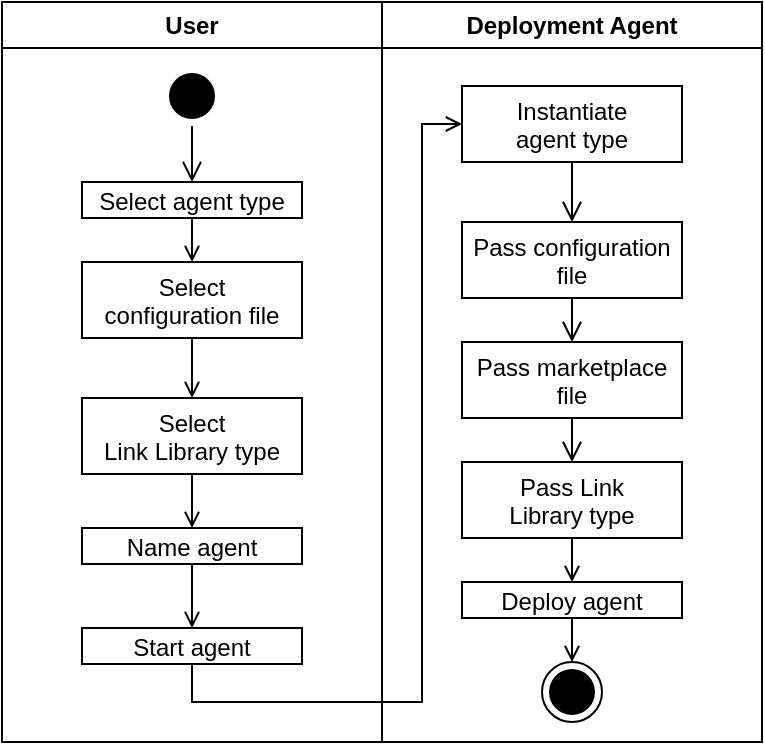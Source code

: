 <mxfile version="24.7.5">
  <diagram name="Page-1" id="e7e014a7-5840-1c2e-5031-d8a46d1fe8dd">
    <mxGraphModel dx="546" dy="819" grid="1" gridSize="10" guides="1" tooltips="1" connect="1" arrows="1" fold="1" page="1" pageScale="1" pageWidth="1169" pageHeight="826" background="none" math="0" shadow="0">
      <root>
        <mxCell id="0" />
        <mxCell id="1" parent="0" />
        <mxCell id="2" value="User" style="swimlane;whiteSpace=wrap;movable=1;resizable=1;rotatable=1;deletable=1;editable=1;locked=0;connectable=1;" parent="1" vertex="1">
          <mxGeometry x="40" y="40" width="190" height="370" as="geometry">
            <mxRectangle x="164.5" y="128" width="70" height="30" as="alternateBounds" />
          </mxGeometry>
        </mxCell>
        <mxCell id="5" value="" style="ellipse;shape=startState;fillColor=#000000;strokeColor=default;" parent="2" vertex="1">
          <mxGeometry x="80" y="32" width="30" height="30" as="geometry" />
        </mxCell>
        <mxCell id="6" value="" style="edgeStyle=elbowEdgeStyle;elbow=horizontal;verticalAlign=bottom;endArrow=open;endSize=8;strokeColor=default;endFill=1;rounded=0;entryX=0.5;entryY=0;entryDx=0;entryDy=0;exitX=0.5;exitY=1;exitDx=0;exitDy=0;" parent="2" source="5" target="8" edge="1">
          <mxGeometry x="100" y="40" as="geometry">
            <mxPoint x="95" y="82" as="targetPoint" />
          </mxGeometry>
        </mxCell>
        <mxCell id="8" value="Select agent type" style="" parent="2" vertex="1">
          <mxGeometry x="40" y="90" width="110" height="18" as="geometry" />
        </mxCell>
        <mxCell id="11" value="" style="endArrow=open;strokeColor=default;endFill=1;rounded=0;entryX=0.5;entryY=0;entryDx=0;entryDy=0;" parent="2" source="8" target="eL9iIxsxxshVKPqE0q5u-31" edge="1">
          <mxGeometry relative="1" as="geometry">
            <mxPoint x="135" y="150" as="targetPoint" />
          </mxGeometry>
        </mxCell>
        <mxCell id="eL9iIxsxxshVKPqE0q5u-31" value="Select&#xa;configuration file" style="" vertex="1" parent="2">
          <mxGeometry x="40" y="130" width="110" height="38" as="geometry" />
        </mxCell>
        <mxCell id="eL9iIxsxxshVKPqE0q5u-35" style="edgeStyle=orthogonalEdgeStyle;rounded=0;orthogonalLoop=1;jettySize=auto;html=1;exitX=0.5;exitY=1;exitDx=0;exitDy=0;entryX=0.5;entryY=0;entryDx=0;entryDy=0;endArrow=open;endFill=0;" edge="1" parent="2" source="eL9iIxsxxshVKPqE0q5u-32" target="eL9iIxsxxshVKPqE0q5u-34">
          <mxGeometry relative="1" as="geometry" />
        </mxCell>
        <mxCell id="eL9iIxsxxshVKPqE0q5u-32" value="Select&#xa;Link Library type" style="" vertex="1" parent="2">
          <mxGeometry x="40" y="198" width="110" height="38" as="geometry" />
        </mxCell>
        <mxCell id="eL9iIxsxxshVKPqE0q5u-33" value="" style="endArrow=open;strokeColor=default;endFill=1;rounded=0;entryX=0.5;entryY=0;entryDx=0;entryDy=0;exitX=0.5;exitY=1;exitDx=0;exitDy=0;" edge="1" parent="2" source="eL9iIxsxxshVKPqE0q5u-31" target="eL9iIxsxxshVKPqE0q5u-32">
          <mxGeometry relative="1" as="geometry">
            <mxPoint x="105.5" y="110" as="sourcePoint" />
            <mxPoint x="105.5" y="140" as="targetPoint" />
          </mxGeometry>
        </mxCell>
        <mxCell id="eL9iIxsxxshVKPqE0q5u-34" value="Name agent" style="" vertex="1" parent="2">
          <mxGeometry x="40" y="263" width="110" height="18" as="geometry" />
        </mxCell>
        <mxCell id="eL9iIxsxxshVKPqE0q5u-43" value="Start agent" style="" vertex="1" parent="2">
          <mxGeometry x="40" y="313" width="110" height="18" as="geometry" />
        </mxCell>
        <mxCell id="eL9iIxsxxshVKPqE0q5u-44" style="edgeStyle=orthogonalEdgeStyle;rounded=0;orthogonalLoop=1;jettySize=auto;html=1;exitX=0.5;exitY=1;exitDx=0;exitDy=0;entryX=0.5;entryY=0;entryDx=0;entryDy=0;endArrow=open;endFill=0;" edge="1" parent="2" source="eL9iIxsxxshVKPqE0q5u-34" target="eL9iIxsxxshVKPqE0q5u-43">
          <mxGeometry relative="1" as="geometry">
            <mxPoint x="105.5" y="243" as="sourcePoint" />
            <mxPoint x="105.5" y="273" as="targetPoint" />
          </mxGeometry>
        </mxCell>
        <mxCell id="3" value="Deployment Agent" style="swimlane;whiteSpace=wrap;startSize=23;movable=1;resizable=1;rotatable=1;deletable=1;editable=1;locked=0;connectable=1;" parent="1" vertex="1">
          <mxGeometry x="230" y="40" width="190" height="370" as="geometry" />
        </mxCell>
        <mxCell id="yxcOJN_tR7zmJK4Rsbfi-89" value="" style="edgeStyle=elbowEdgeStyle;elbow=horizontal;verticalAlign=bottom;endArrow=open;endSize=8;strokeColor=default;endFill=1;rounded=0;entryX=0.5;entryY=0;entryDx=0;entryDy=0;exitX=0.5;exitY=1;exitDx=0;exitDy=0;" parent="3" target="eL9iIxsxxshVKPqE0q5u-54" edge="1" source="SXM109CUkSXIK03SZ1es-36">
          <mxGeometry x="40" y="20" as="geometry">
            <mxPoint x="540.619" y="238" as="targetPoint" />
            <mxPoint x="95.5" y="70" as="sourcePoint" />
          </mxGeometry>
        </mxCell>
        <mxCell id="SXM109CUkSXIK03SZ1es-32" value="" style="ellipse;html=1;shape=endState;fillColor=#000000;strokeColor=default;" parent="3" vertex="1">
          <mxGeometry x="80" y="330" width="30" height="30" as="geometry" />
        </mxCell>
        <mxCell id="SXM109CUkSXIK03SZ1es-36" value="Instantiate&#xa;agent type" style="" parent="3" vertex="1">
          <mxGeometry x="40" y="42" width="110" height="38" as="geometry" />
        </mxCell>
        <mxCell id="eL9iIxsxxshVKPqE0q5u-54" value="Pass configuration&#xa;file" style="" vertex="1" parent="3">
          <mxGeometry x="40" y="110" width="110" height="38" as="geometry" />
        </mxCell>
        <mxCell id="eL9iIxsxxshVKPqE0q5u-55" value="Pass marketplace&#xa;file" style="" vertex="1" parent="3">
          <mxGeometry x="40" y="170" width="110" height="38" as="geometry" />
        </mxCell>
        <mxCell id="eL9iIxsxxshVKPqE0q5u-56" value="" style="edgeStyle=elbowEdgeStyle;elbow=horizontal;verticalAlign=bottom;endArrow=open;endSize=8;strokeColor=default;endFill=1;rounded=0;entryX=0.5;entryY=0;entryDx=0;entryDy=0;exitX=0.5;exitY=1;exitDx=0;exitDy=0;" edge="1" parent="3" source="eL9iIxsxxshVKPqE0q5u-54" target="eL9iIxsxxshVKPqE0q5u-55">
          <mxGeometry x="-280" y="-20" as="geometry">
            <mxPoint x="105" y="120" as="targetPoint" />
            <mxPoint x="105.5" y="80" as="sourcePoint" />
          </mxGeometry>
        </mxCell>
        <mxCell id="18" value="Pass Link&#xa;Library type" style="" parent="3" vertex="1">
          <mxGeometry x="40" y="230" width="110" height="38" as="geometry" />
        </mxCell>
        <mxCell id="yxcOJN_tR7zmJK4Rsbfi-78" style="edgeStyle=orthogonalEdgeStyle;rounded=0;orthogonalLoop=1;jettySize=auto;html=1;exitX=0.5;exitY=1;exitDx=0;exitDy=0;endArrow=open;endFill=0;entryX=0.5;entryY=0;entryDx=0;entryDy=0;" parent="3" source="18" target="eL9iIxsxxshVKPqE0q5u-102" edge="1">
          <mxGeometry relative="1" as="geometry">
            <Array as="points" />
            <mxPoint x="77.5" y="240" as="sourcePoint" />
            <mxPoint x="95" y="320.0" as="targetPoint" />
          </mxGeometry>
        </mxCell>
        <mxCell id="eL9iIxsxxshVKPqE0q5u-57" value="" style="edgeStyle=elbowEdgeStyle;elbow=horizontal;verticalAlign=bottom;endArrow=open;endSize=8;strokeColor=default;endFill=1;rounded=0;entryX=0.5;entryY=0;entryDx=0;entryDy=0;exitX=0.5;exitY=1;exitDx=0;exitDy=0;" edge="1" parent="3" source="eL9iIxsxxshVKPqE0q5u-55" target="18">
          <mxGeometry x="-600" y="-60" as="geometry">
            <mxPoint x="105" y="190" as="targetPoint" />
            <mxPoint x="105" y="158" as="sourcePoint" />
          </mxGeometry>
        </mxCell>
        <mxCell id="eL9iIxsxxshVKPqE0q5u-103" style="edgeStyle=orthogonalEdgeStyle;rounded=0;orthogonalLoop=1;jettySize=auto;html=1;exitX=0.5;exitY=1;exitDx=0;exitDy=0;entryX=0.5;entryY=0;entryDx=0;entryDy=0;endArrow=open;endFill=0;" edge="1" parent="3" source="eL9iIxsxxshVKPqE0q5u-102" target="SXM109CUkSXIK03SZ1es-32">
          <mxGeometry relative="1" as="geometry" />
        </mxCell>
        <mxCell id="eL9iIxsxxshVKPqE0q5u-102" value="Deploy agent" style="" vertex="1" parent="3">
          <mxGeometry x="40" y="290" width="110" height="18" as="geometry" />
        </mxCell>
        <mxCell id="eL9iIxsxxshVKPqE0q5u-36" style="edgeStyle=orthogonalEdgeStyle;rounded=0;orthogonalLoop=1;jettySize=auto;html=1;exitX=0.5;exitY=1;exitDx=0;exitDy=0;entryX=0;entryY=0.5;entryDx=0;entryDy=0;endArrow=open;endFill=0;" edge="1" parent="1" source="eL9iIxsxxshVKPqE0q5u-43" target="SXM109CUkSXIK03SZ1es-36">
          <mxGeometry relative="1" as="geometry">
            <mxPoint x="310.5" y="360" as="sourcePoint" />
            <mxPoint x="420" y="70.0" as="targetPoint" />
            <Array as="points">
              <mxPoint x="135" y="390" />
              <mxPoint x="250" y="390" />
              <mxPoint x="250" y="101" />
            </Array>
          </mxGeometry>
        </mxCell>
      </root>
    </mxGraphModel>
  </diagram>
</mxfile>
